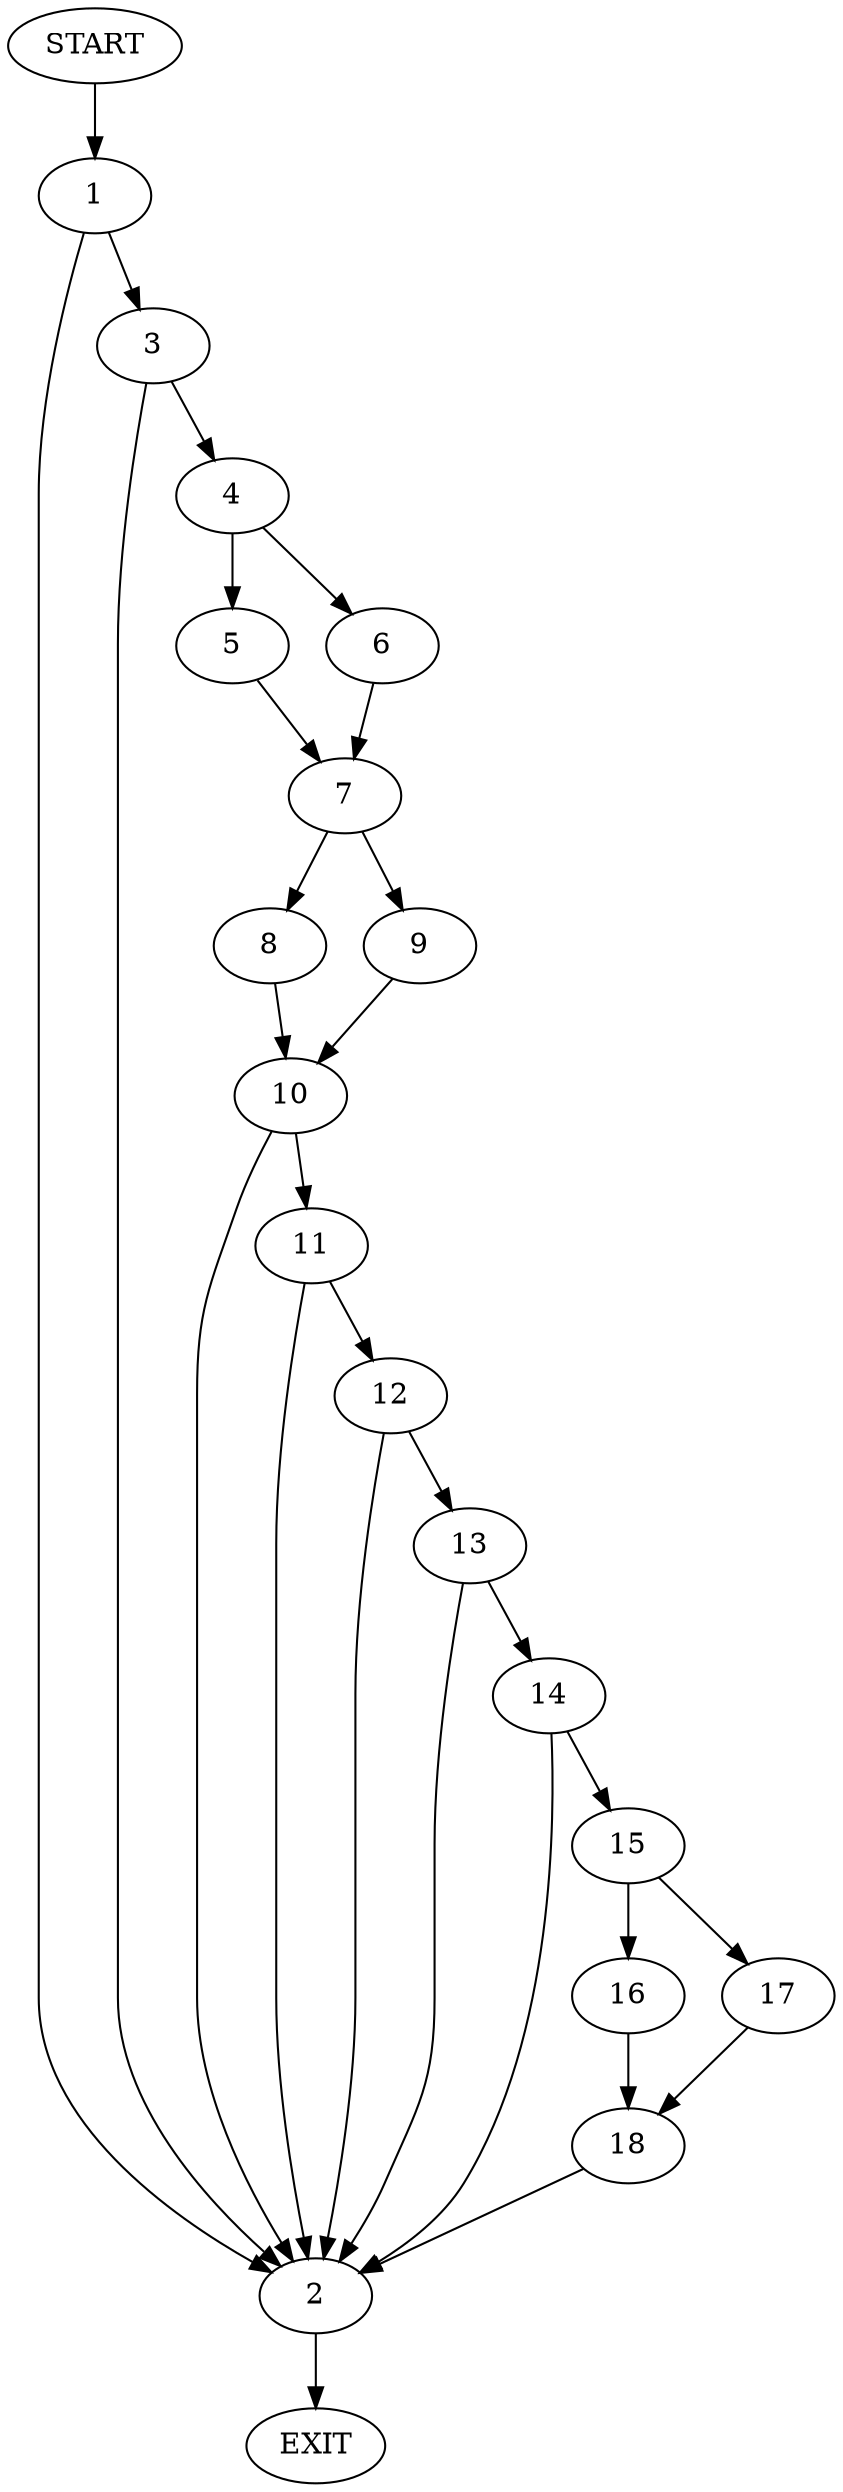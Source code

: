 digraph {
0 [label="START"];
1;
2;
3;
4;
5;
6;
7;
8;
9;
10;
11;
12;
13;
14;
15;
16;
17;
18;
19 [label="EXIT"];
0 -> 1;
1 -> 2;
1 -> 3;
2 -> 19;
3 -> 2;
3 -> 4;
4 -> 5;
4 -> 6;
5 -> 7;
6 -> 7;
7 -> 8;
7 -> 9;
9 -> 10;
8 -> 10;
10 -> 2;
10 -> 11;
11 -> 12;
11 -> 2;
12 -> 13;
12 -> 2;
13 -> 14;
13 -> 2;
14 -> 2;
14 -> 15;
15 -> 16;
15 -> 17;
16 -> 18;
17 -> 18;
18 -> 2;
}